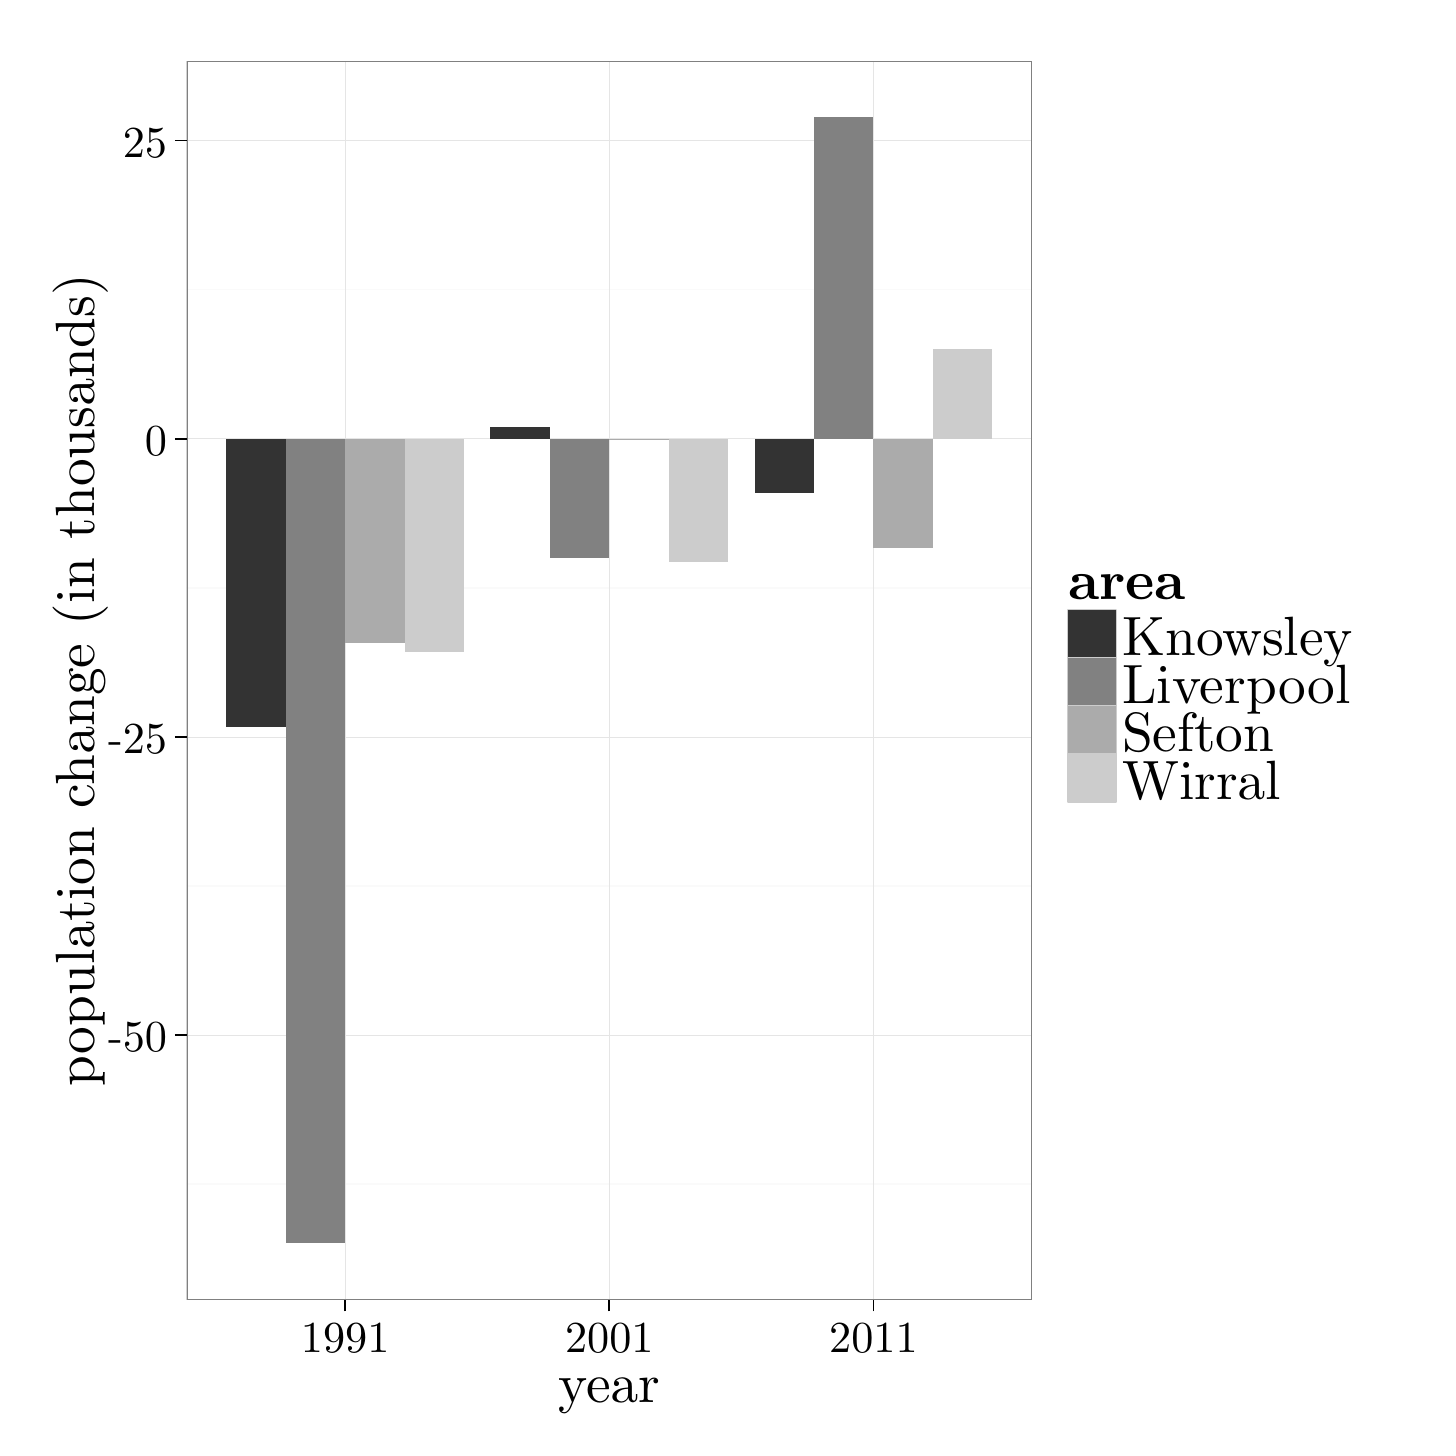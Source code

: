 % Created by tikzDevice version 0.8.1 on 2016-02-09 02:09:42
% !TEX encoding = UTF-8 Unicode
\begin{tikzpicture}[x=1pt,y=1pt]
\definecolor{fillColor}{RGB}{255,255,255}
\path[use as bounding box,fill=fillColor,fill opacity=0.00] (0,0) rectangle (505.89,505.89);
\begin{scope}
\path[clip] (  0.00,  0.00) rectangle (505.89,505.89);
\definecolor{drawColor}{RGB}{255,255,255}
\definecolor{fillColor}{RGB}{255,255,255}

\path[draw=drawColor,line width= 0.6pt,line join=round,line cap=round,fill=fillColor] (  0.00, -0.00) rectangle (505.89,505.89);
\end{scope}
\begin{scope}
\path[clip] ( 57.47, 46.31) rectangle (362.86,493.84);
\definecolor{fillColor}{RGB}{255,255,255}

\path[fill=fillColor] ( 57.47, 46.31) rectangle (362.86,493.84);
\definecolor{drawColor}{gray}{0.98}

\path[draw=drawColor,line width= 0.6pt,line join=round] ( 57.47, 88.02) --
	(362.86, 88.02);

\path[draw=drawColor,line width= 0.6pt,line join=round] ( 57.47,195.76) --
	(362.86,195.76);

\path[draw=drawColor,line width= 0.6pt,line join=round] ( 57.47,303.50) --
	(362.86,303.50);

\path[draw=drawColor,line width= 0.6pt,line join=round] ( 57.47,411.25) --
	(362.86,411.25);
\definecolor{drawColor}{gray}{0.90}

\path[draw=drawColor,line width= 0.2pt,line join=round] ( 57.47,141.89) --
	(362.86,141.89);

\path[draw=drawColor,line width= 0.2pt,line join=round] ( 57.47,249.63) --
	(362.86,249.63);

\path[draw=drawColor,line width= 0.2pt,line join=round] ( 57.47,357.37) --
	(362.86,357.37);

\path[draw=drawColor,line width= 0.2pt,line join=round] ( 57.47,465.12) --
	(362.86,465.12);

\path[draw=drawColor,line width= 0.2pt,line join=round] (114.73, 46.31) --
	(114.73,493.84);

\path[draw=drawColor,line width= 0.2pt,line join=round] (210.17, 46.31) --
	(210.17,493.84);

\path[draw=drawColor,line width= 0.2pt,line join=round] (305.60, 46.31) --
	(305.60,493.84);
\definecolor{fillColor}{RGB}{129,129,129}

\path[fill=fillColor] ( 93.26, 66.65) rectangle (114.73,357.37);
\definecolor{fillColor}{gray}{0.20}

\path[fill=fillColor] ( 71.79,253.34) rectangle ( 93.26,357.37);
\definecolor{fillColor}{gray}{0.67}

\path[fill=fillColor] (114.73,283.69) rectangle (136.20,357.37);
\definecolor{fillColor}{gray}{0.80}

\path[fill=fillColor] (136.20,280.28) rectangle (157.68,357.37);
\definecolor{fillColor}{RGB}{129,129,129}

\path[fill=fillColor] (188.69,314.16) rectangle (210.17,357.37);
\definecolor{fillColor}{gray}{0.20}

\path[fill=fillColor] (167.22,357.37) rectangle (188.69,361.65);
\definecolor{fillColor}{gray}{0.67}

\path[fill=fillColor] (210.17,357.03) rectangle (231.64,357.37);
\definecolor{fillColor}{gray}{0.80}

\path[fill=fillColor] (231.64,312.96) rectangle (253.11,357.37);
\definecolor{fillColor}{RGB}{129,129,129}

\path[fill=fillColor] (284.13,357.37) rectangle (305.60,473.50);
\definecolor{fillColor}{gray}{0.20}

\path[fill=fillColor] (262.66,337.70) rectangle (284.13,357.37);
\definecolor{fillColor}{gray}{0.67}

\path[fill=fillColor] (305.60,317.82) rectangle (327.07,357.37);
\definecolor{fillColor}{gray}{0.80}

\path[fill=fillColor] (327.07,357.37) rectangle (348.55,389.69);
\definecolor{drawColor}{gray}{0.50}

\path[draw=drawColor,line width= 0.6pt,line join=round,line cap=round] ( 57.47, 46.31) rectangle (362.86,493.84);
\end{scope}
\begin{scope}
\path[clip] (  0.00,  0.00) rectangle (505.89,505.89);
\definecolor{drawColor}{RGB}{0,0,0}

\node[text=drawColor,anchor=base east,inner sep=0pt, outer sep=0pt, scale=  1.60] at ( 50.36,135.86) {-50};

\node[text=drawColor,anchor=base east,inner sep=0pt, outer sep=0pt, scale=  1.60] at ( 50.36,243.60) {-25};

\node[text=drawColor,anchor=base east,inner sep=0pt, outer sep=0pt, scale=  1.60] at ( 50.36,351.34) {0};

\node[text=drawColor,anchor=base east,inner sep=0pt, outer sep=0pt, scale=  1.60] at ( 50.36,459.08) {25};
\end{scope}
\begin{scope}
\path[clip] (  0.00,  0.00) rectangle (505.89,505.89);
\definecolor{drawColor}{RGB}{0,0,0}

\path[draw=drawColor,line width= 0.6pt,line join=round] ( 53.20,141.89) --
	( 57.47,141.89);

\path[draw=drawColor,line width= 0.6pt,line join=round] ( 53.20,249.63) --
	( 57.47,249.63);

\path[draw=drawColor,line width= 0.6pt,line join=round] ( 53.20,357.37) --
	( 57.47,357.37);

\path[draw=drawColor,line width= 0.6pt,line join=round] ( 53.20,465.12) --
	( 57.47,465.12);
\end{scope}
\begin{scope}
\path[clip] (  0.00,  0.00) rectangle (505.89,505.89);
\definecolor{drawColor}{RGB}{0,0,0}

\path[draw=drawColor,line width= 0.6pt,line join=round] (114.73, 42.04) --
	(114.73, 46.31);

\path[draw=drawColor,line width= 0.6pt,line join=round] (210.17, 42.04) --
	(210.17, 46.31);

\path[draw=drawColor,line width= 0.6pt,line join=round] (305.60, 42.04) --
	(305.60, 46.31);
\end{scope}
\begin{scope}
\path[clip] (  0.00,  0.00) rectangle (505.89,505.89);
\definecolor{drawColor}{RGB}{0,0,0}

\node[text=drawColor,anchor=base,inner sep=0pt, outer sep=0pt, scale=  1.60] at (114.73, 27.13) {1991};

\node[text=drawColor,anchor=base,inner sep=0pt, outer sep=0pt, scale=  1.60] at (210.17, 27.13) {2001};

\node[text=drawColor,anchor=base,inner sep=0pt, outer sep=0pt, scale=  1.60] at (305.60, 27.13) {2011};
\end{scope}
\begin{scope}
\path[clip] (  0.00,  0.00) rectangle (505.89,505.89);
\definecolor{drawColor}{RGB}{0,0,0}

\node[text=drawColor,anchor=base,inner sep=0pt, outer sep=0pt, scale=  2.00] at (210.17,  9.03) {year};
\end{scope}
\begin{scope}
\path[clip] (  0.00,  0.00) rectangle (505.89,505.89);
\definecolor{drawColor}{RGB}{0,0,0}

\node[text=drawColor,rotate= 90.00,anchor=base,inner sep=0pt, outer sep=0pt, scale=  2.00] at ( 24.12,270.08) {population change (in thousands)};
\end{scope}
\begin{scope}
\path[clip] (  0.00,  0.00) rectangle (505.89,505.89);
\definecolor{fillColor}{RGB}{255,255,255}

\path[fill=fillColor] (371.73,221.74) rectangle (484.98,318.41);
\end{scope}
\begin{scope}
\path[clip] (  0.00,  0.00) rectangle (505.89,505.89);
\definecolor{drawColor}{RGB}{0,0,0}

\node[text=drawColor,anchor=base west,inner sep=0pt, outer sep=0pt, scale=  2.00] at (376.00,299.39) {\bfseries area};
\end{scope}
\begin{scope}
\path[clip] (  0.00,  0.00) rectangle (505.89,505.89);
\definecolor{drawColor}{gray}{0.80}
\definecolor{fillColor}{RGB}{255,255,255}

\path[draw=drawColor,line width= 0.6pt,line join=round,line cap=round,fill=fillColor] (376.00,278.05) rectangle (393.34,295.39);
\end{scope}
\begin{scope}
\path[clip] (  0.00,  0.00) rectangle (505.89,505.89);
\definecolor{fillColor}{gray}{0.20}

\path[fill=fillColor] (376.00,278.05) rectangle (393.34,295.39);

\path[] (376.00,278.05) --
	(393.34,295.39);
\end{scope}
\begin{scope}
\path[clip] (  0.00,  0.00) rectangle (505.89,505.89);
\definecolor{drawColor}{gray}{0.80}
\definecolor{fillColor}{RGB}{255,255,255}

\path[draw=drawColor,line width= 0.6pt,line join=round,line cap=round,fill=fillColor] (376.00,260.70) rectangle (393.34,278.05);
\end{scope}
\begin{scope}
\path[clip] (  0.00,  0.00) rectangle (505.89,505.89);
\definecolor{fillColor}{RGB}{129,129,129}

\path[fill=fillColor] (376.00,260.70) rectangle (393.34,278.05);

\path[] (376.00,260.70) --
	(393.34,278.05);
\end{scope}
\begin{scope}
\path[clip] (  0.00,  0.00) rectangle (505.89,505.89);
\definecolor{drawColor}{gray}{0.80}
\definecolor{fillColor}{RGB}{255,255,255}

\path[draw=drawColor,line width= 0.6pt,line join=round,line cap=round,fill=fillColor] (376.00,243.36) rectangle (393.34,260.70);
\end{scope}
\begin{scope}
\path[clip] (  0.00,  0.00) rectangle (505.89,505.89);
\definecolor{fillColor}{gray}{0.67}

\path[fill=fillColor] (376.00,243.36) rectangle (393.34,260.70);

\path[] (376.00,243.36) --
	(393.34,260.70);
\end{scope}
\begin{scope}
\path[clip] (  0.00,  0.00) rectangle (505.89,505.89);
\definecolor{drawColor}{gray}{0.80}
\definecolor{fillColor}{RGB}{255,255,255}

\path[draw=drawColor,line width= 0.6pt,line join=round,line cap=round,fill=fillColor] (376.00,226.01) rectangle (393.34,243.36);
\end{scope}
\begin{scope}
\path[clip] (  0.00,  0.00) rectangle (505.89,505.89);
\definecolor{fillColor}{gray}{0.80}

\path[fill=fillColor] (376.00,226.01) rectangle (393.34,243.36);

\path[] (376.00,226.01) --
	(393.34,243.36);
\end{scope}
\begin{scope}
\path[clip] (  0.00,  0.00) rectangle (505.89,505.89);
\definecolor{drawColor}{RGB}{0,0,0}

\node[text=drawColor,anchor=base west,inner sep=0pt, outer sep=0pt, scale=  2.00] at (395.51,279.18) {Knowsley};
\end{scope}
\begin{scope}
\path[clip] (  0.00,  0.00) rectangle (505.89,505.89);
\definecolor{drawColor}{RGB}{0,0,0}

\node[text=drawColor,anchor=base west,inner sep=0pt, outer sep=0pt, scale=  2.00] at (395.51,261.83) {Liverpool};
\end{scope}
\begin{scope}
\path[clip] (  0.00,  0.00) rectangle (505.89,505.89);
\definecolor{drawColor}{RGB}{0,0,0}

\node[text=drawColor,anchor=base west,inner sep=0pt, outer sep=0pt, scale=  2.00] at (395.51,244.49) {Sefton};
\end{scope}
\begin{scope}
\path[clip] (  0.00,  0.00) rectangle (505.89,505.89);
\definecolor{drawColor}{RGB}{0,0,0}

\node[text=drawColor,anchor=base west,inner sep=0pt, outer sep=0pt, scale=  2.00] at (395.51,227.14) {Wirral};
\end{scope}
\end{tikzpicture}
